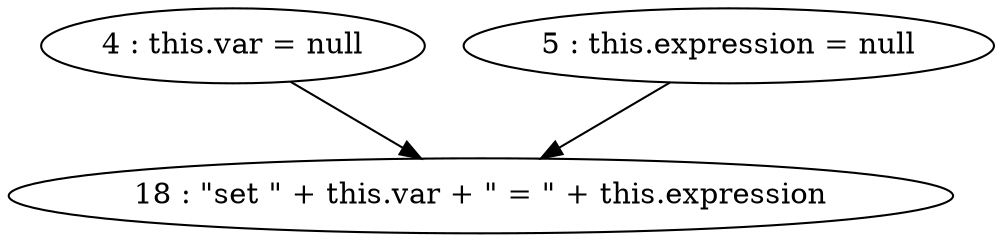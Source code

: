 digraph G {
"4 : this.var = null"
"4 : this.var = null" -> "18 : \"set \" + this.var + \" = \" + this.expression"
"5 : this.expression = null"
"5 : this.expression = null" -> "18 : \"set \" + this.var + \" = \" + this.expression"
"18 : \"set \" + this.var + \" = \" + this.expression"
}
